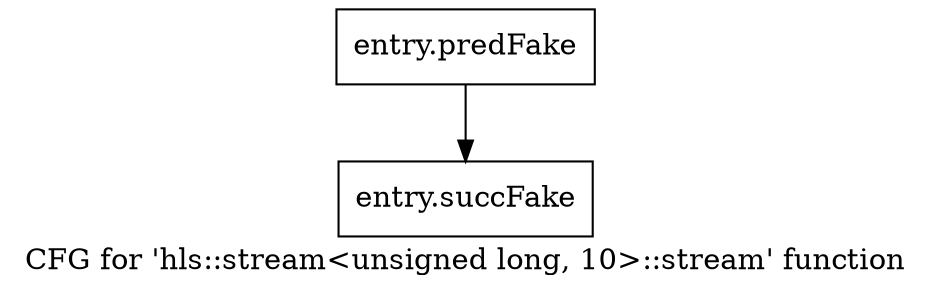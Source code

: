 digraph "CFG for 'hls::stream\<unsigned long, 10\>::stream' function" {
	label="CFG for 'hls::stream\<unsigned long, 10\>::stream' function";

	Node0x580b2b0 [shape=record,filename="",linenumber="",label="{entry.predFake}"];
	Node0x580b2b0 -> Node0x58d3060[ callList="" memoryops="" filename="/tools/Xilinx/Vitis_HLS/2023.1/include/hls_stream.h" execusionnum="1"];
	Node0x58d3060 [shape=record,filename="/tools/Xilinx/Vitis_HLS/2023.1/include/hls_stream.h",linenumber="525",label="{entry.succFake}"];
}
